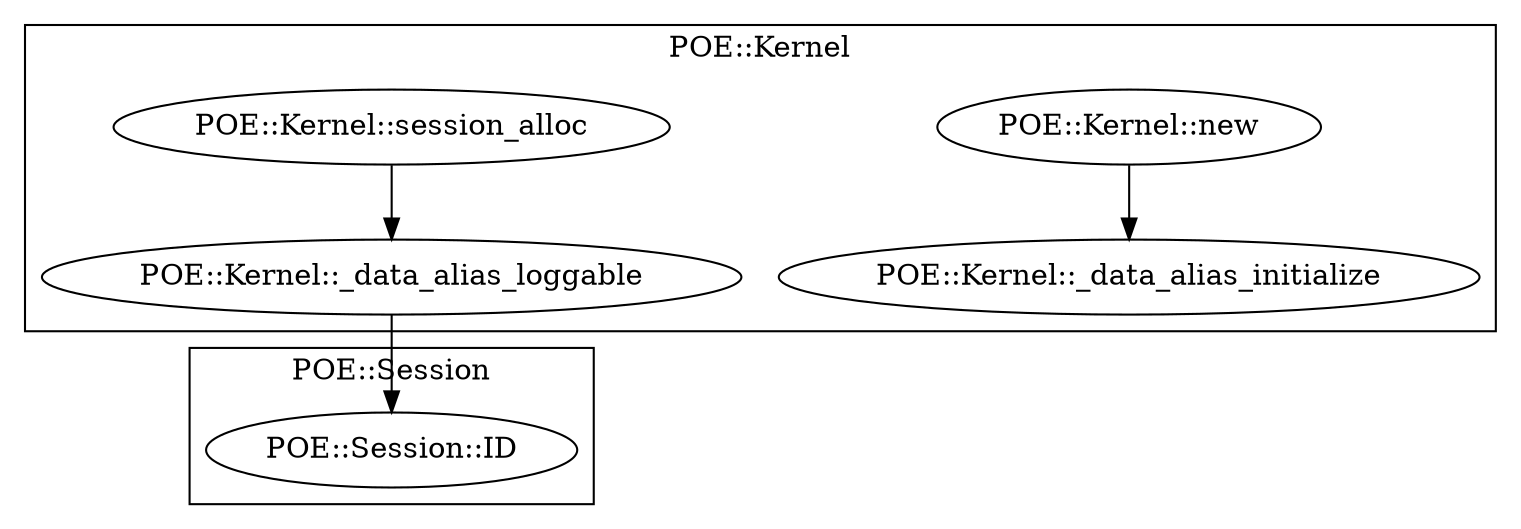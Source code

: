 digraph {
graph [overlap=false]
subgraph cluster_POE_Session {
	label="POE::Session";
	"POE::Session::ID";
}
subgraph cluster_POE_Kernel {
	label="POE::Kernel";
	"POE::Kernel::new";
	"POE::Kernel::_data_alias_initialize";
	"POE::Kernel::session_alloc";
	"POE::Kernel::_data_alias_loggable";
}
"POE::Kernel::new" -> "POE::Kernel::_data_alias_initialize";
"POE::Kernel::session_alloc" -> "POE::Kernel::_data_alias_loggable";
"POE::Kernel::_data_alias_loggable" -> "POE::Session::ID";
}
